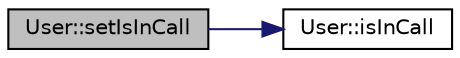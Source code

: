 digraph "User::setIsInCall"
{
 // LATEX_PDF_SIZE
  edge [fontname="Helvetica",fontsize="10",labelfontname="Helvetica",labelfontsize="10"];
  node [fontname="Helvetica",fontsize="10",shape=record];
  rankdir="LR";
  Node1 [label="User::setIsInCall",height=0.2,width=0.4,color="black", fillcolor="grey75", style="filled", fontcolor="black",tooltip=" "];
  Node1 -> Node2 [color="midnightblue",fontsize="10",style="solid",fontname="Helvetica"];
  Node2 [label="User::isInCall",height=0.2,width=0.4,color="black", fillcolor="white", style="filled",URL="$classUser.html#a9406658d42bfd5069c89ad2451ebbfe3",tooltip=" "];
}

